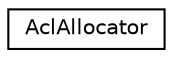 digraph "Graphical Class Hierarchy"
{
 // LATEX_PDF_SIZE
  edge [fontname="Helvetica",fontsize="10",labelfontname="Helvetica",labelfontsize="10"];
  node [fontname="Helvetica",fontsize="10",shape=record];
  rankdir="LR";
  Node0 [label="AclAllocator",height=0.2,width=0.4,color="black", fillcolor="white", style="filled",URL="$struct_acl_allocator.xhtml",tooltip=" "];
}
